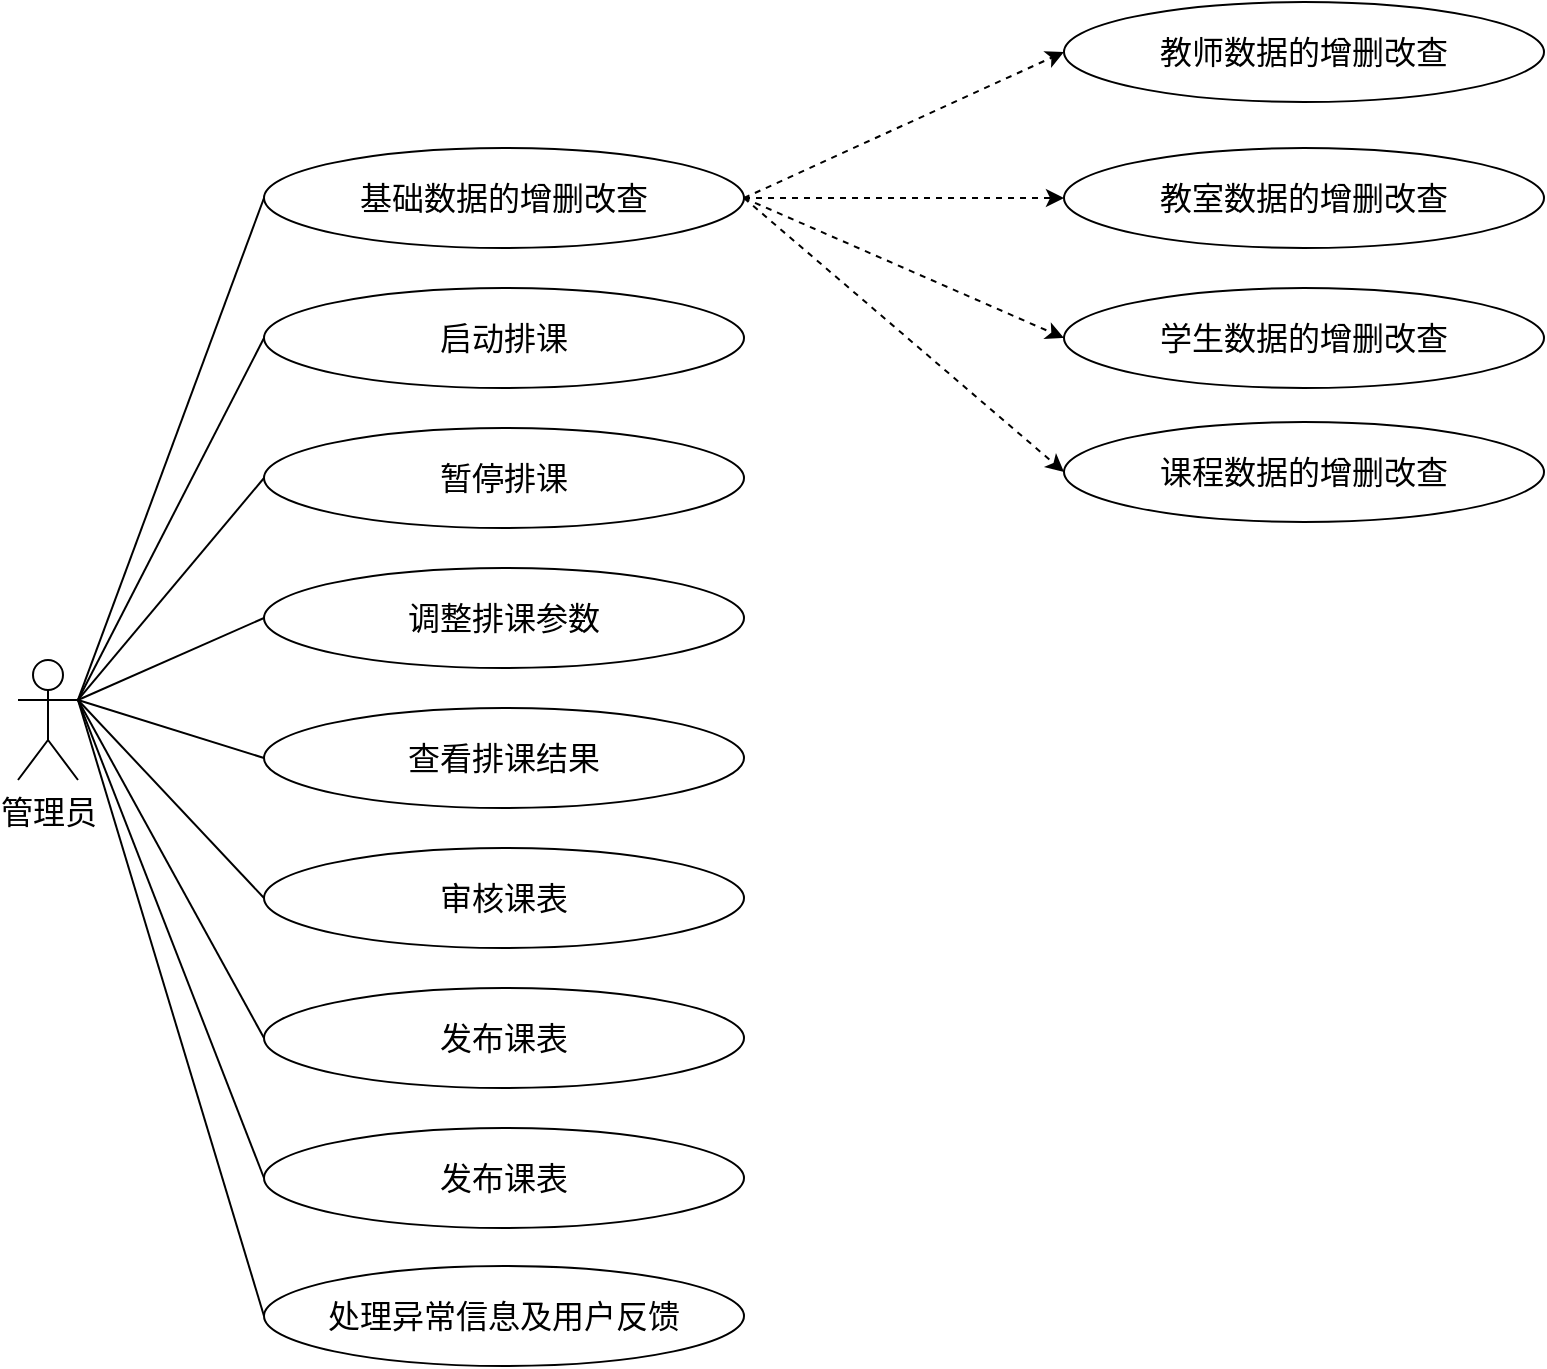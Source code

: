 <mxfile version="25.0.3">
  <diagram name="第 1 页" id="iBCcbAIl5xJ82POdG3NF">
    <mxGraphModel dx="2066" dy="1141" grid="1" gridSize="10" guides="1" tooltips="1" connect="1" arrows="1" fold="1" page="1" pageScale="1" pageWidth="5000" pageHeight="5000" math="0" shadow="0">
      <root>
        <mxCell id="0" />
        <mxCell id="1" parent="0" />
        <mxCell id="y1nobqfwPycfZOGXGUGH-1" value="管理员" style="shape=umlActor;verticalLabelPosition=bottom;verticalAlign=top;html=1;outlineConnect=0;fontSize=16;" vertex="1" parent="1">
          <mxGeometry x="157" y="380" width="30" height="60" as="geometry" />
        </mxCell>
        <mxCell id="y1nobqfwPycfZOGXGUGH-28" style="rounded=0;orthogonalLoop=1;jettySize=auto;html=1;exitX=1;exitY=0.5;exitDx=0;exitDy=0;entryX=0;entryY=0.5;entryDx=0;entryDy=0;dashed=1;strokeWidth=1;" edge="1" parent="1" source="y1nobqfwPycfZOGXGUGH-4" target="y1nobqfwPycfZOGXGUGH-24">
          <mxGeometry relative="1" as="geometry" />
        </mxCell>
        <mxCell id="y1nobqfwPycfZOGXGUGH-29" style="rounded=0;orthogonalLoop=1;jettySize=auto;html=1;entryX=0;entryY=0.5;entryDx=0;entryDy=0;dashed=1;strokeWidth=1;" edge="1" parent="1" source="y1nobqfwPycfZOGXGUGH-4" target="y1nobqfwPycfZOGXGUGH-25">
          <mxGeometry relative="1" as="geometry" />
        </mxCell>
        <mxCell id="y1nobqfwPycfZOGXGUGH-30" style="rounded=0;orthogonalLoop=1;jettySize=auto;html=1;entryX=0;entryY=0.5;entryDx=0;entryDy=0;dashed=1;strokeWidth=1;exitX=1;exitY=0.5;exitDx=0;exitDy=0;" edge="1" parent="1" source="y1nobqfwPycfZOGXGUGH-4" target="y1nobqfwPycfZOGXGUGH-26">
          <mxGeometry relative="1" as="geometry" />
        </mxCell>
        <mxCell id="y1nobqfwPycfZOGXGUGH-31" style="rounded=0;orthogonalLoop=1;jettySize=auto;html=1;entryX=0;entryY=0.5;entryDx=0;entryDy=0;dashed=1;strokeWidth=1;exitX=1;exitY=0.5;exitDx=0;exitDy=0;" edge="1" parent="1" source="y1nobqfwPycfZOGXGUGH-4" target="y1nobqfwPycfZOGXGUGH-27">
          <mxGeometry relative="1" as="geometry" />
        </mxCell>
        <mxCell id="y1nobqfwPycfZOGXGUGH-4" value="基础数据的增删改查" style="ellipse;whiteSpace=wrap;html=1;fontSize=16;" vertex="1" parent="1">
          <mxGeometry x="280" y="124" width="240" height="50" as="geometry" />
        </mxCell>
        <mxCell id="y1nobqfwPycfZOGXGUGH-6" value="启动排课" style="ellipse;whiteSpace=wrap;html=1;fontSize=16;" vertex="1" parent="1">
          <mxGeometry x="280" y="194" width="240" height="50" as="geometry" />
        </mxCell>
        <mxCell id="y1nobqfwPycfZOGXGUGH-7" value="暂停排课" style="ellipse;whiteSpace=wrap;html=1;fontSize=16;" vertex="1" parent="1">
          <mxGeometry x="280" y="264" width="240" height="50" as="geometry" />
        </mxCell>
        <mxCell id="y1nobqfwPycfZOGXGUGH-8" value="调整排课参数" style="ellipse;whiteSpace=wrap;html=1;fontSize=16;" vertex="1" parent="1">
          <mxGeometry x="280" y="334" width="240" height="50" as="geometry" />
        </mxCell>
        <mxCell id="y1nobqfwPycfZOGXGUGH-9" value="查看排课结果" style="ellipse;whiteSpace=wrap;html=1;fontSize=16;" vertex="1" parent="1">
          <mxGeometry x="280" y="404" width="240" height="50" as="geometry" />
        </mxCell>
        <mxCell id="y1nobqfwPycfZOGXGUGH-10" value="审核课表" style="ellipse;whiteSpace=wrap;html=1;fontSize=16;" vertex="1" parent="1">
          <mxGeometry x="280" y="474" width="240" height="50" as="geometry" />
        </mxCell>
        <mxCell id="y1nobqfwPycfZOGXGUGH-11" value="发布课表" style="ellipse;whiteSpace=wrap;html=1;fontSize=16;" vertex="1" parent="1">
          <mxGeometry x="280" y="544" width="240" height="50" as="geometry" />
        </mxCell>
        <mxCell id="y1nobqfwPycfZOGXGUGH-12" value="发布课表" style="ellipse;whiteSpace=wrap;html=1;fontSize=16;" vertex="1" parent="1">
          <mxGeometry x="280" y="614" width="240" height="50" as="geometry" />
        </mxCell>
        <mxCell id="y1nobqfwPycfZOGXGUGH-13" value="处理异常信息及用户反馈" style="ellipse;whiteSpace=wrap;html=1;fontSize=16;" vertex="1" parent="1">
          <mxGeometry x="280" y="683" width="240" height="50" as="geometry" />
        </mxCell>
        <mxCell id="y1nobqfwPycfZOGXGUGH-15" value="" style="endArrow=none;html=1;rounded=0;entryX=0;entryY=0.5;entryDx=0;entryDy=0;exitX=1;exitY=0.333;exitDx=0;exitDy=0;exitPerimeter=0;fontSize=16;" edge="1" parent="1" source="y1nobqfwPycfZOGXGUGH-1" target="y1nobqfwPycfZOGXGUGH-4">
          <mxGeometry relative="1" as="geometry">
            <mxPoint x="440" y="580" as="sourcePoint" />
            <mxPoint x="600" y="580" as="targetPoint" />
          </mxGeometry>
        </mxCell>
        <mxCell id="y1nobqfwPycfZOGXGUGH-16" value="" style="endArrow=none;html=1;rounded=0;entryX=0;entryY=0.5;entryDx=0;entryDy=0;exitX=1;exitY=0.333;exitDx=0;exitDy=0;exitPerimeter=0;fontSize=16;" edge="1" parent="1" source="y1nobqfwPycfZOGXGUGH-1" target="y1nobqfwPycfZOGXGUGH-6">
          <mxGeometry relative="1" as="geometry">
            <mxPoint x="190" y="400" as="sourcePoint" />
            <mxPoint x="290" y="196" as="targetPoint" />
          </mxGeometry>
        </mxCell>
        <mxCell id="y1nobqfwPycfZOGXGUGH-17" value="" style="endArrow=none;html=1;rounded=0;entryX=0;entryY=0.5;entryDx=0;entryDy=0;exitX=1;exitY=0.333;exitDx=0;exitDy=0;exitPerimeter=0;fontSize=16;" edge="1" parent="1" source="y1nobqfwPycfZOGXGUGH-1" target="y1nobqfwPycfZOGXGUGH-10">
          <mxGeometry relative="1" as="geometry">
            <mxPoint x="240" y="430" as="sourcePoint" />
            <mxPoint x="300" y="206" as="targetPoint" />
          </mxGeometry>
        </mxCell>
        <mxCell id="y1nobqfwPycfZOGXGUGH-18" value="" style="endArrow=none;html=1;rounded=0;entryX=0;entryY=0.5;entryDx=0;entryDy=0;exitX=1;exitY=0.333;exitDx=0;exitDy=0;exitPerimeter=0;fontSize=16;" edge="1" parent="1" source="y1nobqfwPycfZOGXGUGH-1" target="y1nobqfwPycfZOGXGUGH-11">
          <mxGeometry relative="1" as="geometry">
            <mxPoint x="217" y="430" as="sourcePoint" />
            <mxPoint x="310" y="216" as="targetPoint" />
          </mxGeometry>
        </mxCell>
        <mxCell id="y1nobqfwPycfZOGXGUGH-19" value="" style="endArrow=none;html=1;rounded=0;entryX=0;entryY=0.5;entryDx=0;entryDy=0;exitX=1;exitY=0.333;exitDx=0;exitDy=0;exitPerimeter=0;fontSize=16;" edge="1" parent="1" source="y1nobqfwPycfZOGXGUGH-1" target="y1nobqfwPycfZOGXGUGH-12">
          <mxGeometry relative="1" as="geometry">
            <mxPoint x="227" y="440" as="sourcePoint" />
            <mxPoint x="320" y="226" as="targetPoint" />
          </mxGeometry>
        </mxCell>
        <mxCell id="y1nobqfwPycfZOGXGUGH-20" value="" style="endArrow=none;html=1;rounded=0;entryX=0;entryY=0.5;entryDx=0;entryDy=0;exitX=1;exitY=0.333;exitDx=0;exitDy=0;exitPerimeter=0;fontSize=16;" edge="1" parent="1" source="y1nobqfwPycfZOGXGUGH-1" target="y1nobqfwPycfZOGXGUGH-13">
          <mxGeometry relative="1" as="geometry">
            <mxPoint x="237" y="450" as="sourcePoint" />
            <mxPoint x="330" y="236" as="targetPoint" />
          </mxGeometry>
        </mxCell>
        <mxCell id="y1nobqfwPycfZOGXGUGH-21" value="" style="endArrow=none;html=1;rounded=0;exitX=1;exitY=0.333;exitDx=0;exitDy=0;exitPerimeter=0;entryX=0;entryY=0.5;entryDx=0;entryDy=0;fontSize=16;" edge="1" parent="1" source="y1nobqfwPycfZOGXGUGH-1" target="y1nobqfwPycfZOGXGUGH-7">
          <mxGeometry relative="1" as="geometry">
            <mxPoint x="290" y="830" as="sourcePoint" />
            <mxPoint x="450" y="830" as="targetPoint" />
          </mxGeometry>
        </mxCell>
        <mxCell id="y1nobqfwPycfZOGXGUGH-22" value="" style="endArrow=none;html=1;rounded=0;exitX=1;exitY=0.333;exitDx=0;exitDy=0;exitPerimeter=0;entryX=0;entryY=0.5;entryDx=0;entryDy=0;fontSize=16;" edge="1" parent="1" source="y1nobqfwPycfZOGXGUGH-1" target="y1nobqfwPycfZOGXGUGH-8">
          <mxGeometry relative="1" as="geometry">
            <mxPoint x="290" y="860" as="sourcePoint" />
            <mxPoint x="450" y="860" as="targetPoint" />
          </mxGeometry>
        </mxCell>
        <mxCell id="y1nobqfwPycfZOGXGUGH-23" value="" style="endArrow=none;html=1;rounded=0;exitX=1;exitY=0.333;exitDx=0;exitDy=0;exitPerimeter=0;entryX=0;entryY=0.5;entryDx=0;entryDy=0;fontSize=16;" edge="1" parent="1" source="y1nobqfwPycfZOGXGUGH-1" target="y1nobqfwPycfZOGXGUGH-9">
          <mxGeometry relative="1" as="geometry">
            <mxPoint x="440" y="580" as="sourcePoint" />
            <mxPoint x="600" y="580" as="targetPoint" />
          </mxGeometry>
        </mxCell>
        <mxCell id="y1nobqfwPycfZOGXGUGH-24" value="教师数据的增删改查" style="ellipse;whiteSpace=wrap;html=1;fontSize=16;" vertex="1" parent="1">
          <mxGeometry x="680" y="51" width="240" height="50" as="geometry" />
        </mxCell>
        <mxCell id="y1nobqfwPycfZOGXGUGH-25" value="教室数据的增删改查" style="ellipse;whiteSpace=wrap;html=1;fontSize=16;" vertex="1" parent="1">
          <mxGeometry x="680" y="124" width="240" height="50" as="geometry" />
        </mxCell>
        <mxCell id="y1nobqfwPycfZOGXGUGH-26" value="学生数据的增删改查" style="ellipse;whiteSpace=wrap;html=1;fontSize=16;" vertex="1" parent="1">
          <mxGeometry x="680" y="194" width="240" height="50" as="geometry" />
        </mxCell>
        <mxCell id="y1nobqfwPycfZOGXGUGH-27" value="课程数据的增删改查" style="ellipse;whiteSpace=wrap;html=1;fontSize=16;" vertex="1" parent="1">
          <mxGeometry x="680" y="261" width="240" height="50" as="geometry" />
        </mxCell>
      </root>
    </mxGraphModel>
  </diagram>
</mxfile>
